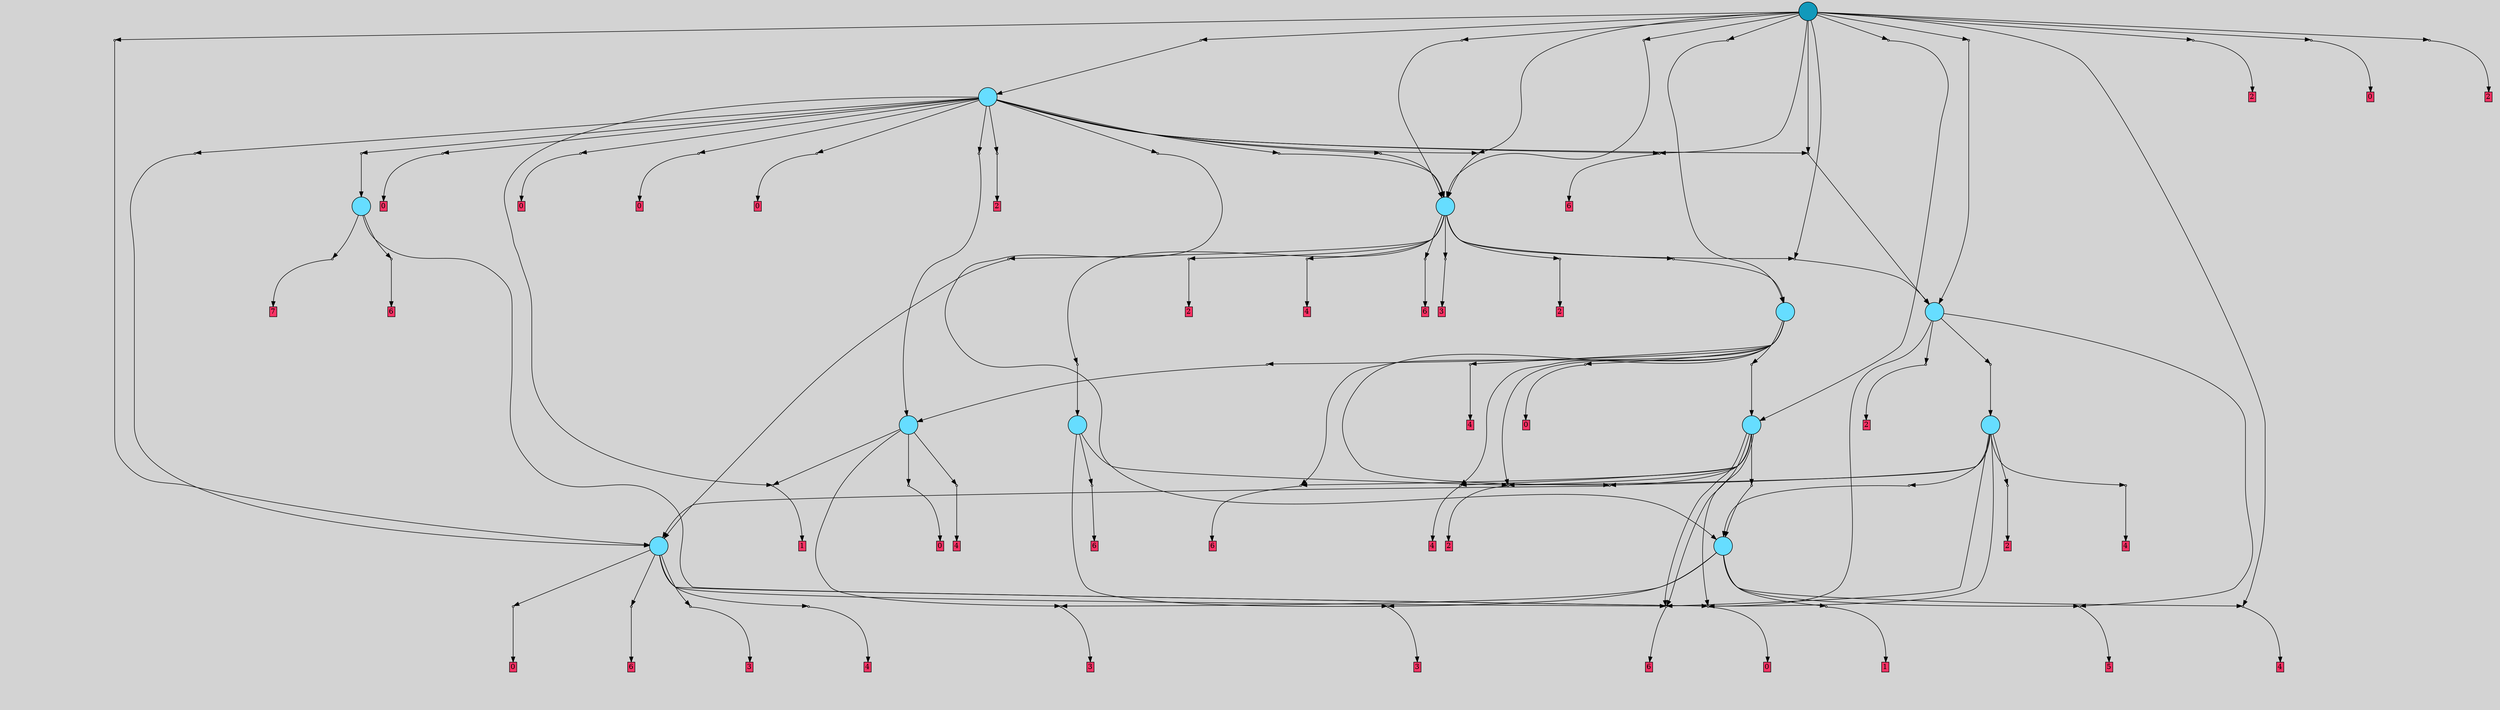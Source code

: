 // File exported with GEGELATI v1.3.1
// On the 2024-04-14 09:30:41
// With the File::TPGGraphDotExporter
digraph{
	graph[pad = "0.212, 0.055" bgcolor = lightgray]
	node[shape=circle style = filled label = ""]
		T6 [fillcolor="#66ddff"]
		T20 [fillcolor="#66ddff"]
		T21 [fillcolor="#66ddff"]
		T23 [fillcolor="#66ddff"]
		T78 [fillcolor="#66ddff"]
		T119 [fillcolor="#66ddff"]
		T145 [fillcolor="#66ddff"]
		T208 [fillcolor="#66ddff"]
		T224 [fillcolor="#66ddff"]
		T421 [fillcolor="#66ddff"]
		T767 [fillcolor="#66ddff"]
		T832 [fillcolor="#1199bb"]
		P22089 [fillcolor="#cccccc" shape=point] //
		I22089 [shape=box style=invis label="2|2&4|0#4|7#3|7#4|5&#92;n0|5&2|4#0|1#0|2#2|0&#92;n4|1&1|4#3|1#4|1#3|5&#92;n5|6&0|5#0|6#0|3#2|5&#92;n6|6&4|2#1|0#2|2#4|0&#92;n2|4&3|2#1|3#0|5#3|6&#92;n"]
		P22089 -> I22089[style=invis]
		A10708 [fillcolor="#ff3366" shape=box margin=0.03 width=0 height=0 label="6"]
		T6 -> P22089 -> A10708
		P22090 [fillcolor="#cccccc" shape=point] //
		I22090 [shape=box style=invis label="3|7&4|5#1|6#4|0#3|5&#92;n1|7&3|4#2|2#1|4#0|1&#92;n0|5&2|2#1|2#3|1#3|6&#92;n1|0&2|4#0|3#2|2#3|4&#92;n"]
		P22090 -> I22090[style=invis]
		A10709 [fillcolor="#ff3366" shape=box margin=0.03 width=0 height=0 label="7"]
		T6 -> P22090 -> A10709
		P22091 [fillcolor="#cccccc" shape=point] //
		I22091 [shape=box style=invis label="7|2&2|3#3|2#0|0#0|0&#92;n0|0&3|5#1|4#2|5#2|2&#92;n1|2&2|0#0|0#4|2#1|5&#92;n6|7&3|0#3|6#1|5#1|3&#92;n5|6&4|0#3|6#1|2#2|5&#92;n"]
		P22091 -> I22091[style=invis]
		A10710 [fillcolor="#ff3366" shape=box margin=0.03 width=0 height=0 label="0"]
		T6 -> P22091 -> A10710
		P22092 [fillcolor="#cccccc" shape=point] //
		I22092 [shape=box style=invis label="4|2&2|2#2|7#1|0#4|3&#92;n6|6&0|1#2|1#0|4#0|1&#92;n1|3&3|4#3|7#4|6#3|3&#92;n3|1&3|4#3|0#3|1#1|1&#92;n7|7&4|2#2|0#1|1#1|1&#92;n"]
		P22092 -> I22092[style=invis]
		A10711 [fillcolor="#ff3366" shape=box margin=0.03 width=0 height=0 label="0"]
		T20 -> P22092 -> A10711
		P22093 [fillcolor="#cccccc" shape=point] //
		I22093 [shape=box style=invis label="0|0&0|5#3|5#2|6#4|4&#92;n2|1&2|5#0|0#0|0#4|2&#92;n7|5&3|4#4|3#4|4#4|0&#92;n5|7&3|4#0|2#1|6#1|0&#92;n3|6&1|5#3|4#2|1#2|7&#92;n5|3&0|0#0|2#1|2#4|7&#92;n1|6&0|1#3|7#0|4#2|3&#92;n6|1&1|6#0|3#4|2#1|6&#92;n0|2&0|7#4|5#1|7#2|7&#92;n6|4&0|5#0|6#0|7#2|5&#92;n"]
		P22093 -> I22093[style=invis]
		A10712 [fillcolor="#ff3366" shape=box margin=0.03 width=0 height=0 label="1"]
		T20 -> P22093 -> A10712
		P22094 [fillcolor="#cccccc" shape=point] //
		I22094 [shape=box style=invis label="6|6&0|7#4|2#2|2#4|1&#92;n5|7&0|3#0|2#0|1#2|3&#92;n3|1&1|6#4|1#1|3#3|0&#92;n0|3&0|4#1|6#3|1#1|6&#92;n3|5&0|0#1|0#4|5#1|5&#92;n3|6&4|0#1|3#4|4#4|1&#92;n"]
		P22094 -> I22094[style=invis]
		A10713 [fillcolor="#ff3366" shape=box margin=0.03 width=0 height=0 label="4"]
		T20 -> P22094 -> A10713
		P22095 [fillcolor="#cccccc" shape=point] //
		I22095 [shape=box style=invis label="4|0&0|6#4|0#3|5#1|4&#92;n7|3&1|7#1|4#1|2#0|2&#92;n1|4&4|7#3|0#0|0#4|1&#92;n1|1&3|2#2|1#0|7#0|6&#92;n4|2&0|0#4|2#0|0#2|6&#92;n"]
		P22095 -> I22095[style=invis]
		A10714 [fillcolor="#ff3366" shape=box margin=0.03 width=0 height=0 label="3"]
		T20 -> P22095 -> A10714
		T21 -> P22095
		P22096 [fillcolor="#cccccc" shape=point] //
		I22096 [shape=box style=invis label="3|7&3|0#2|6#3|3#1|6&#92;n6|7&4|2#2|5#4|2#0|6&#92;n6|7&1|4#0|6#0|1#3|7&#92;n"]
		P22096 -> I22096[style=invis]
		A10715 [fillcolor="#ff3366" shape=box margin=0.03 width=0 height=0 label="4"]
		T21 -> P22096 -> A10715
		P22097 [fillcolor="#cccccc" shape=point] //
		I22097 [shape=box style=invis label="0|0&0|5#3|5#2|6#4|4&#92;n0|2&0|7#4|5#1|7#2|7&#92;n7|5&3|4#4|3#4|4#4|0&#92;n5|7&3|4#0|2#1|6#1|0&#92;n3|6&1|5#3|4#2|1#2|7&#92;n5|3&0|0#0|2#1|2#4|7&#92;n1|6&0|1#3|7#0|4#2|3&#92;n6|1&1|6#0|3#4|2#1|6&#92;n2|1&2|5#0|0#0|0#4|2&#92;n0|4&0|5#0|6#0|7#2|5&#92;n"]
		P22097 -> I22097[style=invis]
		A10716 [fillcolor="#ff3366" shape=box margin=0.03 width=0 height=0 label="1"]
		T21 -> P22097 -> A10716
		P22098 [fillcolor="#cccccc" shape=point] //
		I22098 [shape=box style=invis label="1|7&2|1#1|1#3|1#4|5&#92;n"]
		P22098 -> I22098[style=invis]
		A10717 [fillcolor="#ff3366" shape=box margin=0.03 width=0 height=0 label="5"]
		T21 -> P22098 -> A10717
		P22099 [fillcolor="#cccccc" shape=point] //
		I22099 [shape=box style=invis label="0|7&3|7#3|0#2|4#0|3&#92;n4|4&2|4#1|3#4|4#4|0&#92;n"]
		P22099 -> I22099[style=invis]
		A10718 [fillcolor="#ff3366" shape=box margin=0.03 width=0 height=0 label="3"]
		T21 -> P22099 -> A10718
		P22100 [fillcolor="#cccccc" shape=point] //
		I22100 [shape=box style=invis label="5|1&4|3#3|1#3|0#0|1&#92;n4|0&1|2#2|2#1|6#3|5&#92;n"]
		P22100 -> I22100[style=invis]
		A10719 [fillcolor="#ff3366" shape=box margin=0.03 width=0 height=0 label="2"]
		T23 -> P22100 -> A10719
		T23 -> P22099
		P22101 [fillcolor="#cccccc" shape=point] //
		I22101 [shape=box style=invis label="3|6&4|4#0|1#0|0#2|6&#92;n0|2&4|4#2|6#0|7#3|3&#92;n2|6&0|0#1|0#2|3#3|1&#92;n1|5&3|1#4|3#3|3#3|5&#92;n2|1&2|6#0|6#1|2#4|1&#92;n"]
		P22101 -> I22101[style=invis]
		A10720 [fillcolor="#ff3366" shape=box margin=0.03 width=0 height=0 label="6"]
		T23 -> P22101 -> A10720
		P22102 [fillcolor="#cccccc" shape=point] //
		I22102 [shape=box style=invis label="0|2&4|4#2|6#0|7#3|3&#92;n6|3&2|0#4|4#4|0#1|6&#92;n3|6&4|4#0|1#0|0#2|6&#92;n2|6&0|0#1|0#2|3#3|1&#92;n2|1&2|6#0|6#4|2#4|1&#92;n"]
		P22102 -> I22102[style=invis]
		A10721 [fillcolor="#ff3366" shape=box margin=0.03 width=0 height=0 label="6"]
		T78 -> P22102 -> A10721
		T78 -> P22091
		P22103 [fillcolor="#cccccc" shape=point] //
		I22103 [shape=box style=invis label="6|7&3|0#3|6#1|5#1|3&#92;n6|0&4|2#1|0#3|2#0|3&#92;n1|2&4|0#0|0#4|2#1|5&#92;n7|2&1|3#3|2#0|0#0|0&#92;n3|0&3|5#1|4#2|5#2|2&#92;n"]
		P22103 -> I22103[style=invis]
		A10722 [fillcolor="#ff3366" shape=box margin=0.03 width=0 height=0 label="0"]
		T78 -> P22103 -> A10722
		P22104 [fillcolor="#cccccc" shape=point] //
		I22104 [shape=box style=invis label="3|6&4|4#0|1#0|0#2|6&#92;n6|3&2|0#4|4#0|0#1|6&#92;n0|2&4|4#2|6#0|7#3|3&#92;n2|6&0|0#1|0#2|3#3|1&#92;n"]
		P22104 -> I22104[style=invis]
		A10723 [fillcolor="#ff3366" shape=box margin=0.03 width=0 height=0 label="6"]
		T78 -> P22104 -> A10723
		P22105 [fillcolor="#cccccc" shape=point] //
		I22105 [shape=box style=invis label="4|4&2|1#3|6#3|1#3|3&#92;n1|3&2|1#2|3#3|0#4|4&#92;n6|2&4|1#3|3#4|3#3|0&#92;n4|0&3|7#2|2#0|1#2|1&#92;n"]
		P22105 -> I22105[style=invis]
		A10724 [fillcolor="#ff3366" shape=box margin=0.03 width=0 height=0 label="3"]
		T78 -> P22105 -> A10724
		P22106 [fillcolor="#cccccc" shape=point] //
		I22106 [shape=box style=invis label="3|0&3|0#0|1#1|0#1|0&#92;n4|3&0|1#0|0#0|6#1|3&#92;n"]
		P22106 -> I22106[style=invis]
		A10725 [fillcolor="#ff3366" shape=box margin=0.03 width=0 height=0 label="4"]
		T78 -> P22106 -> A10725
		T119 -> P22091
		P22107 [fillcolor="#cccccc" shape=point] //
		I22107 [shape=box style=invis label="4|0&1|2#2|2#1|6#3|5&#92;n5|1&4|3#3|1#3|4#0|1&#92;n"]
		P22107 -> I22107[style=invis]
		A10726 [fillcolor="#ff3366" shape=box margin=0.03 width=0 height=0 label="2"]
		T119 -> P22107 -> A10726
		P22108 [fillcolor="#cccccc" shape=point] //
		I22108 [shape=box style=invis label="4|7&4|5#2|7#2|6#4|6&#92;n5|4&0|3#1|1#2|0#1|5&#92;n1|2&4|4#0|6#1|4#2|1&#92;n0|0&1|3#2|1#1|6#3|3&#92;n3|1&3|3#4|5#4|5#1|3&#92;n"]
		P22108 -> I22108[style=invis]
		T119 -> P22108 -> T21
		T119 -> P22100
		T119 -> P22102
		P22109 [fillcolor="#cccccc" shape=point] //
		I22109 [shape=box style=invis label="2|0&4|5#3|3#3|7#3|6&#92;n3|4&4|2#2|4#2|3#0|6&#92;n"]
		P22109 -> I22109[style=invis]
		A10727 [fillcolor="#ff3366" shape=box margin=0.03 width=0 height=0 label="4"]
		T119 -> P22109 -> A10727
		P22110 [fillcolor="#cccccc" shape=point] //
		I22110 [shape=box style=invis label="3|5&3|4#2|1#3|7#3|2&#92;n4|0&1|2#2|2#1|6#3|5&#92;n5|1&4|3#3|1#2|0#0|1&#92;n"]
		P22110 -> I22110[style=invis]
		T119 -> P22110 -> T78
		T145 -> P22091
		P22111 [fillcolor="#cccccc" shape=point] //
		I22111 [shape=box style=invis label="1|2&4|4#0|6#1|4#2|1&#92;n4|7&4|5#2|7#2|6#4|6&#92;n0|0&1|3#2|1#1|6#3|3&#92;n3|1&3|3#4|5#4|5#1|6&#92;n"]
		P22111 -> I22111[style=invis]
		T145 -> P22111 -> T21
		T145 -> P22100
		T145 -> P22102
		P22112 [fillcolor="#cccccc" shape=point] //
		I22112 [shape=box style=invis label="2|5&2|1#0|4#4|3#0|7&#92;n3|4&4|2#2|4#2|3#0|6&#92;n2|0&4|5#3|3#3|7#3|6&#92;n"]
		P22112 -> I22112[style=invis]
		A10728 [fillcolor="#ff3366" shape=box margin=0.03 width=0 height=0 label="4"]
		T145 -> P22112 -> A10728
		T145 -> P22110
		T145 -> P22102
		P22113 [fillcolor="#cccccc" shape=point] //
		I22113 [shape=box style=invis label="3|5&1|3#3|3#3|7#1|5&#92;n4|3&1|5#0|0#0|7#1|0&#92;n0|0&0|0#2|7#3|4#4|6&#92;n2|1&2|6#4|6#4|2#4|1&#92;n7|4&4|4#3|3#1|0#2|3&#92;n0|2&4|4#2|6#1|7#3|3&#92;n7|7&0|0#1|0#2|3#3|4&#92;n1|7&4|0#2|6#0|0#0|3&#92;n2|6&3|7#3|1#4|5#1|3&#92;n3|6&4|4#0|1#0|1#2|6&#92;n"]
		P22113 -> I22113[style=invis]
		A10729 [fillcolor="#ff3366" shape=box margin=0.03 width=0 height=0 label="6"]
		T145 -> P22113 -> A10729
		T208 -> P22098
		P22114 [fillcolor="#cccccc" shape=point] //
		I22114 [shape=box style=invis label="3|6&1|5#3|4#2|1#2|0&#92;n0|2&0|1#4|5#1|7#2|7&#92;n7|5&3|4#4|3#4|4#4|0&#92;n5|7&3|4#0|2#1|6#1|0&#92;n2|1&2|5#0|0#0|0#4|2&#92;n0|4&0|5#4|6#0|7#2|5&#92;n0|0&0|5#3|5#2|6#4|4&#92;n6|1&1|6#0|3#3|2#1|6&#92;n5|3&0|0#0|2#1|2#4|7&#92;n2|6&0|1#3|7#0|4#2|3&#92;n"]
		P22114 -> I22114[style=invis]
		T208 -> P22114 -> T119
		P22115 [fillcolor="#cccccc" shape=point] //
		I22115 [shape=box style=invis label="4|0&1|2#4|2#1|6#1|5&#92;n"]
		P22115 -> I22115[style=invis]
		A10730 [fillcolor="#ff3366" shape=box margin=0.03 width=0 height=0 label="2"]
		T208 -> P22115 -> A10730
		T208 -> P22091
		P22116 [fillcolor="#cccccc" shape=point] //
		I22116 [shape=box style=invis label="7|0&2|3#3|2#0|0#0|0&#92;n0|0&3|5#1|4#2|5#2|2&#92;n1|2&2|0#0|0#4|2#1|5&#92;n5|6&4|0#3|6#1|2#2|5&#92;n6|7&3|0#3|6#1|5#1|3&#92;n"]
		P22116 -> I22116[style=invis]
		A10731 [fillcolor="#ff3366" shape=box margin=0.03 width=0 height=0 label="0"]
		T224 -> P22116 -> A10731
		T224 -> P22100
		T224 -> P22112
		P22117 [fillcolor="#cccccc" shape=point] //
		I22117 [shape=box style=invis label="6|7&2|0#4|4#4|0#1|6&#92;n0|2&4|4#2|6#0|7#3|3&#92;n2|6&0|0#2|0#2|3#3|1&#92;n7|2&4|0#4|0#3|4#0|0&#92;n7|0&1|7#3|3#4|3#4|2&#92;n2|1&2|6#0|6#4|2#4|1&#92;n"]
		P22117 -> I22117[style=invis]
		T224 -> P22117 -> T145
		T224 -> P22113
		T224 -> P22110
		P22118 [fillcolor="#cccccc" shape=point] //
		I22118 [shape=box style=invis label="5|7&1|4#0|6#0|1#3|7&#92;n6|7&4|2#2|5#4|2#0|6&#92;n"]
		P22118 -> I22118[style=invis]
		A10732 [fillcolor="#ff3366" shape=box margin=0.03 width=0 height=0 label="4"]
		T224 -> P22118 -> A10732
		P22119 [fillcolor="#cccccc" shape=point] //
		I22119 [shape=box style=invis label="7|0&3|6#4|4#3|6#4|4&#92;n6|6&1|2#1|6#3|3#2|5&#92;n4|7&3|4#0|2#2|2#2|5&#92;n"]
		P22119 -> I22119[style=invis]
		T224 -> P22119 -> T20
		P22120 [fillcolor="#cccccc" shape=point] //
		I22120 [shape=box style=invis label="4|6&0|1#1|5#1|5#4|2&#92;n6|6&1|6#3|5#4|7#2|3&#92;n2|3&2|4#3|2#1|3#3|0&#92;n1|5&4|7#1|1#4|4#2|7&#92;n3|7&4|4#2|1#1|0#0|6&#92;n6|5&3|1#1|0#4|3#0|1&#92;n2|0&0|5#0|3#1|7#0|5&#92;n6|0&0|0#4|4#0|7#4|6&#92;n"]
		P22120 -> I22120[style=invis]
		T421 -> P22120 -> T208
		P22121 [fillcolor="#cccccc" shape=point] //
		I22121 [shape=box style=invis label="6|3&4|3#3|5#4|5#4|5&#92;n4|4&2|1#2|2#1|0#3|3&#92;n7|2&0|2#1|2#0|4#3|5&#92;n2|5&0|2#3|1#3|3#0|3&#92;n6|0&0|5#0|6#2|5#2|6&#92;n"]
		P22121 -> I22121[style=invis]
		T421 -> P22121 -> T224
		P22122 [fillcolor="#cccccc" shape=point] //
		I22122 [shape=box style=invis label="6|3&3|3#4|4#4|0#0|1&#92;n0|4&4|4#2|6#4|3#3|2&#92;n3|6&4|4#0|2#0|0#2|6&#92;n2|1&0|0#4|0#0|3#3|1&#92;n1|0&4|0#2|2#0|1#4|4&#92;n2|4&3|0#2|3#2|3#1|3&#92;n"]
		P22122 -> I22122[style=invis]
		A10733 [fillcolor="#ff3366" shape=box margin=0.03 width=0 height=0 label="6"]
		T421 -> P22122 -> A10733
		P22123 [fillcolor="#cccccc" shape=point] //
		I22123 [shape=box style=invis label="4|1&0|0#0|3#1|0#3|6&#92;n7|0&1|0#1|5#0|2#2|2&#92;n3|5&2|7#3|0#2|3#0|1&#92;n6|2&3|5#0|4#0|5#3|6&#92;n"]
		P22123 -> I22123[style=invis]
		A10734 [fillcolor="#ff3366" shape=box margin=0.03 width=0 height=0 label="3"]
		T421 -> P22123 -> A10734
		P22124 [fillcolor="#cccccc" shape=point] //
		I22124 [shape=box style=invis label="2|0&3|5#1|5#4|4#3|1&#92;n7|2&1|2#1|6#3|5#4|1&#92;n"]
		P22124 -> I22124[style=invis]
		T421 -> P22124 -> T23
		P22125 [fillcolor="#cccccc" shape=point] //
		I22125 [shape=box style=invis label="1|0&4|0#1|5#0|7#0|4&#92;n3|3&2|1#0|3#2|6#4|7&#92;n"]
		P22125 -> I22125[style=invis]
		T421 -> P22125 -> T78
		P22126 [fillcolor="#cccccc" shape=point] //
		I22126 [shape=box style=invis label="5|1&4|3#3|1#3|0#0|1&#92;n4|0&1|2#2|2#1|6#3|5&#92;n4|7&1|6#2|1#1|2#3|1&#92;n"]
		P22126 -> I22126[style=invis]
		A10735 [fillcolor="#ff3366" shape=box margin=0.03 width=0 height=0 label="2"]
		T421 -> P22126 -> A10735
		P22127 [fillcolor="#cccccc" shape=point] //
		I22127 [shape=box style=invis label="1|0&1|0#3|6#0|2#0|0&#92;n5|6&2|1#4|2#2|3#3|4&#92;n"]
		P22127 -> I22127[style=invis]
		A10736 [fillcolor="#ff3366" shape=box margin=0.03 width=0 height=0 label="2"]
		T421 -> P22127 -> A10736
		P22128 [fillcolor="#cccccc" shape=point] //
		I22128 [shape=box style=invis label="2|0&4|7#3|3#3|7#3|6&#92;n3|7&4|4#3|5#1|4#1|0&#92;n"]
		P22128 -> I22128[style=invis]
		A10737 [fillcolor="#ff3366" shape=box margin=0.03 width=0 height=0 label="4"]
		T421 -> P22128 -> A10737
		P22129 [fillcolor="#cccccc" shape=point] //
		I22129 [shape=box style=invis label="2|3&2|1#3|2#4|5#4|1&#92;n6|0&3|2#1|2#4|3#3|3&#92;n"]
		P22129 -> I22129[style=invis]
		A10738 [fillcolor="#ff3366" shape=box margin=0.03 width=0 height=0 label="2"]
		T767 -> P22129 -> A10738
		P22130 [fillcolor="#cccccc" shape=point] //
		I22130 [shape=box style=invis label="4|5&3|1#1|1#2|6#2|4&#92;n5|0&2|5#1|4#2|0#2|3&#92;n"]
		P22130 -> I22130[style=invis]
		A10739 [fillcolor="#ff3366" shape=box margin=0.03 width=0 height=0 label="0"]
		T767 -> P22130 -> A10739
		P22131 [fillcolor="#cccccc" shape=point] //
		I22131 [shape=box style=invis label="4|6&0|1#1|5#1|5#4|2&#92;n6|6&1|6#3|5#4|7#2|3&#92;n6|0&0|0#4|4#0|7#4|3&#92;n1|5&4|7#3|1#4|4#2|7&#92;n6|3&4|5#0|1#0|7#2|6&#92;n2|3&2|4#3|2#1|3#3|0&#92;n5|6&1|7#3|4#2|2#4|1&#92;n2|0&0|5#0|3#1|7#0|5&#92;n"]
		P22131 -> I22131[style=invis]
		T767 -> P22131 -> T208
		P22132 [fillcolor="#cccccc" shape=point] //
		I22132 [shape=box style=invis label="1|1&1|3#1|6#1|1#2|4&#92;n1|2&4|7#2|0#4|7#3|0&#92;n1|0&4|3#3|6#2|7#1|7&#92;n5|6&3|1#2|7#0|6#3|3&#92;n7|1&4|0#1|2#3|0#0|1&#92;n"]
		P22132 -> I22132[style=invis]
		A10740 [fillcolor="#ff3366" shape=box margin=0.03 width=0 height=0 label="0"]
		T767 -> P22132 -> A10740
		P22133 [fillcolor="#cccccc" shape=point] //
		I22133 [shape=box style=invis label="1|0&2|0#1|5#0|6#0|4&#92;n3|1&4|0#2|5#2|2#3|1&#92;n"]
		P22133 -> I22133[style=invis]
		T767 -> P22133 -> T78
		P22134 [fillcolor="#cccccc" shape=point] //
		I22134 [shape=box style=invis label="6|0&1|2#2|2#1|6#3|5&#92;n3|0&1|3#0|6#0|2#4|5&#92;n5|1&2|3#3|0#3|0#0|1&#92;n0|1&0|5#2|7#1|4#4|3&#92;n1|2&3|6#0|1#0|6#1|5&#92;n"]
		P22134 -> I22134[style=invis]
		T767 -> P22134 -> T421
		P22135 [fillcolor="#cccccc" shape=point] //
		I22135 [shape=box style=invis label="3|0&1|3#0|6#0|2#4|5&#92;n1|2&3|6#0|1#0|6#1|5&#92;n0|1&1|5#2|7#1|4#4|3&#92;n5|1&2|3#3|0#3|0#0|1&#92;n"]
		P22135 -> I22135[style=invis]
		T767 -> P22135 -> T421
		P22136 [fillcolor="#cccccc" shape=point] //
		I22136 [shape=box style=invis label="3|0&1|3#0|6#0|2#4|5&#92;n2|1&0|5#2|7#1|4#4|3&#92;n5|1&2|3#3|0#3|0#0|1&#92;n3|5&1|7#3|6#2|7#1|3&#92;n1|2&3|6#0|1#0|6#1|5&#92;n"]
		P22136 -> I22136[style=invis]
		T767 -> P22136 -> T421
		P22137 [fillcolor="#cccccc" shape=point] //
		I22137 [shape=box style=invis label="6|5&1|2#1|6#3|3#2|5&#92;n2|0&3|1#2|4#3|7#0|2&#92;n0|0&4|6#0|2#2|0#3|6&#92;n4|7&3|7#0|2#2|2#2|5&#92;n"]
		P22137 -> I22137[style=invis]
		T767 -> P22137 -> T20
		P22138 [fillcolor="#cccccc" shape=point] //
		I22138 [shape=box style=invis label="2|2&3|7#1|1#2|2#2|6&#92;n4|6&4|5#4|6#0|4#1|3&#92;n0|0&0|6#0|2#2|4#3|1&#92;n"]
		P22138 -> I22138[style=invis]
		A10741 [fillcolor="#ff3366" shape=box margin=0.03 width=0 height=0 label="0"]
		T767 -> P22138 -> A10741
		P22139 [fillcolor="#cccccc" shape=point] //
		I22139 [shape=box style=invis label="7|2&4|7#0|0#4|4#0|1&#92;n2|4&4|3#0|5#4|6#0|5&#92;n0|5&0|4#4|6#3|4#0|0&#92;n1|1&4|5#3|3#3|2#3|4&#92;n7|7&0|1#3|5#3|4#1|2&#92;n6|0&1|5#1|2#0|5#0|0&#92;n3|0&0|1#2|4#4|6#4|0&#92;n6|3&1|5#4|7#3|4#0|2&#92;n"]
		P22139 -> I22139[style=invis]
		A10742 [fillcolor="#ff3366" shape=box margin=0.03 width=0 height=0 label="0"]
		T767 -> P22139 -> A10742
		P22140 [fillcolor="#cccccc" shape=point] //
		I22140 [shape=box style=invis label="0|0&3|4#2|0#0|2#2|5&#92;n2|1&2|6#3|6#4|2#4|1&#92;n3|6&4|4#0|1#1|0#2|6&#92;n6|3&2|0#4|4#4|0#1|6&#92;n2|6&0|0#1|0#2|3#3|1&#92;n"]
		P22140 -> I22140[style=invis]
		T767 -> P22140 -> T21
		P22141 [fillcolor="#cccccc" shape=point] //
		I22141 [shape=box style=invis label="1|0&4|0#2|2#0|5#4|4&#92;n3|4&2|7#0|6#3|4#0|2&#92;n2|4&3|0#2|3#2|3#1|3&#92;n2|0&4|7#3|0#2|7#0|3&#92;n3|6&4|4#0|2#0|6#2|6&#92;n0|4&4|4#2|6#4|4#3|2&#92;n"]
		P22141 -> I22141[style=invis]
		A10743 [fillcolor="#ff3366" shape=box margin=0.03 width=0 height=0 label="6"]
		T767 -> P22141 -> A10743
		P22142 [fillcolor="#cccccc" shape=point] //
		I22142 [shape=box style=invis label="0|7&3|7#4|0#2|4#0|3&#92;n1|4&0|5#2|3#0|2#4|1&#92;n2|5&1|2#0|0#2|3#2|2&#92;n2|0&4|3#1|6#1|1#3|1&#92;n"]
		P22142 -> I22142[style=invis]
		T767 -> P22142 -> T6
		T767 -> P22093
		P22143 [fillcolor="#cccccc" shape=point] //
		I22143 [shape=box style=invis label="6|0&3|2#1|2#4|4#3|3&#92;n"]
		P22143 -> I22143[style=invis]
		A10744 [fillcolor="#ff3366" shape=box margin=0.03 width=0 height=0 label="2"]
		T832 -> P22143 -> A10744
		T832 -> P22131
		T832 -> P22141
		T832 -> P22135
		T832 -> P22120
		P22144 [fillcolor="#cccccc" shape=point] //
		I22144 [shape=box style=invis label="2|2&3|7#1|7#2|2#2|6&#92;n0|0&0|6#0|2#2|4#3|1&#92;n"]
		P22144 -> I22144[style=invis]
		A10745 [fillcolor="#ff3366" shape=box margin=0.03 width=0 height=0 label="0"]
		T832 -> P22144 -> A10745
		P22145 [fillcolor="#cccccc" shape=point] //
		I22145 [shape=box style=invis label="4|0&3|2#1|2#4|1#3|3&#92;n4|5&3|0#0|0#1|7#1|6&#92;n"]
		P22145 -> I22145[style=invis]
		A10746 [fillcolor="#ff3366" shape=box margin=0.03 width=0 height=0 label="2"]
		T832 -> P22145 -> A10746
		P22146 [fillcolor="#cccccc" shape=point] //
		I22146 [shape=box style=invis label="2|3&2|4#3|2#1|1#3|0&#92;n6|6&1|6#3|5#4|7#2|3&#92;n4|6&0|1#1|5#1|5#4|2&#92;n1|5&4|7#3|1#4|4#2|7&#92;n6|3&4|5#0|1#0|7#2|6&#92;n6|0&0|0#4|4#0|7#4|3&#92;n7|6&2|7#2|1#3|2#4|1&#92;n5|6&1|7#3|4#2|2#4|1&#92;n2|0&0|5#0|3#1|7#0|5&#92;n"]
		P22146 -> I22146[style=invis]
		T832 -> P22146 -> T767
		P22147 [fillcolor="#cccccc" shape=point] //
		I22147 [shape=box style=invis label="3|5&4|3#0|1#0|2#3|1&#92;n3|7&4|4#2|1#1|0#0|6&#92;n0|0&0|5#1|0#0|2#4|6&#92;n6|5&3|1#1|0#4|3#0|1&#92;n2|3&2|4#3|2#1|3#3|0&#92;n4|6&0|1#1|5#1|5#4|2&#92;n6|6&1|6#3|5#4|7#2|3&#92;n6|0&0|7#4|4#0|7#4|6&#92;n"]
		P22147 -> I22147[style=invis]
		T832 -> P22147 -> T145
		P22148 [fillcolor="#cccccc" shape=point] //
		I22148 [shape=box style=invis label="7|0&0|5#3|4#0|6#1|2&#92;n7|6&1|7#3|2#1|1#4|7&#92;n4|6&2|1#4|4#3|5#4|0&#92;n5|1&0|1#2|4#0|1#1|6&#92;n"]
		P22148 -> I22148[style=invis]
		T832 -> P22148 -> T78
		P22149 [fillcolor="#cccccc" shape=point] //
		I22149 [shape=box style=invis label="6|0&1|2#2|2#1|6#3|5&#92;n3|0&1|3#0|6#0|2#4|5&#92;n5|1&4|7#4|3#3|3#2|5&#92;n5|1&1|3#3|0#3|0#0|1&#92;n1|2&3|6#0|1#0|6#1|5&#92;n0|1&0|5#2|7#1|4#4|3&#92;n"]
		P22149 -> I22149[style=invis]
		T832 -> P22149 -> T421
		P22150 [fillcolor="#cccccc" shape=point] //
		I22150 [shape=box style=invis label="1|5&4|7#1|1#4|4#2|7&#92;n6|6&1|6#3|5#4|7#2|3&#92;n6|0&0|0#4|4#0|7#4|3&#92;n4|6&0|1#1|5#1|5#4|2&#92;n3|7&4|4#2|1#0|0#0|6&#92;n6|3&4|5#0|1#0|7#2|6&#92;n2|3&2|4#3|2#1|3#3|0&#92;n2|0&1|5#0|3#1|7#0|5&#92;n"]
		P22150 -> I22150[style=invis]
		T832 -> P22150 -> T208
		P22151 [fillcolor="#cccccc" shape=point] //
		I22151 [shape=box style=invis label="3|4&2|1#2|2#3|0#3|3&#92;n4|2&0|7#3|7#0|7#2|4&#92;n2|0&3|3#4|5#3|4#1|0&#92;n2|5&0|2#3|1#3|3#0|3&#92;n6|0&0|5#0|6#2|5#2|6&#92;n7|0&4|4#3|2#2|6#3|5&#92;n"]
		P22151 -> I22151[style=invis]
		T832 -> P22151 -> T224
		P22152 [fillcolor="#cccccc" shape=point] //
		I22152 [shape=box style=invis label="6|0&1|2#2|2#1|6#3|5&#92;n5|3&1|7#2|6#3|6#2|5&#92;n3|0&1|3#0|6#0|2#4|5&#92;n4|1&0|5#2|7#1|4#4|3&#92;n5|1&2|3#3|0#3|0#0|1&#92;n1|2&3|6#0|1#0|6#1|5&#92;n"]
		P22152 -> I22152[style=invis]
		T832 -> P22152 -> T421
		T832 -> P22096
		{ rank= same T832 }
}
